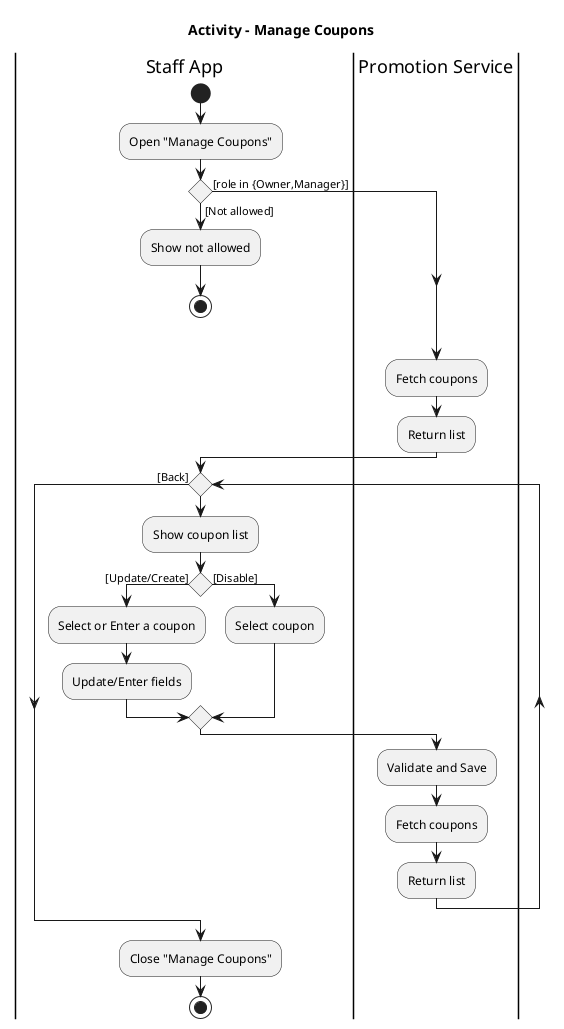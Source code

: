 @startuml Activity_OwnerManager_Manage_Coupons
title Activity - Manage Coupons

|Staff App|
start
:Open "Manage Coupons";

if () then ([role in {Owner,Manager}])
else ([Not allowed])
  :Show not allowed;
  stop
endif

|Promotion Service|
:Fetch coupons;
:Return list;

|Staff App|
while ()
    |Staff App|
    :Show coupon list;

    if () then ([Update/Create])
        :Select or Enter a coupon;
        :Update/Enter fields;
    else ([Disable])
        |Staff App|
        :Select coupon;
    endif
    |Promotion Service|
    :Validate and Save;
    :Fetch coupons;
    :Return list;
endwhile ([Back])



|Staff App|
:Close "Manage Coupons";
stop
@enduml

